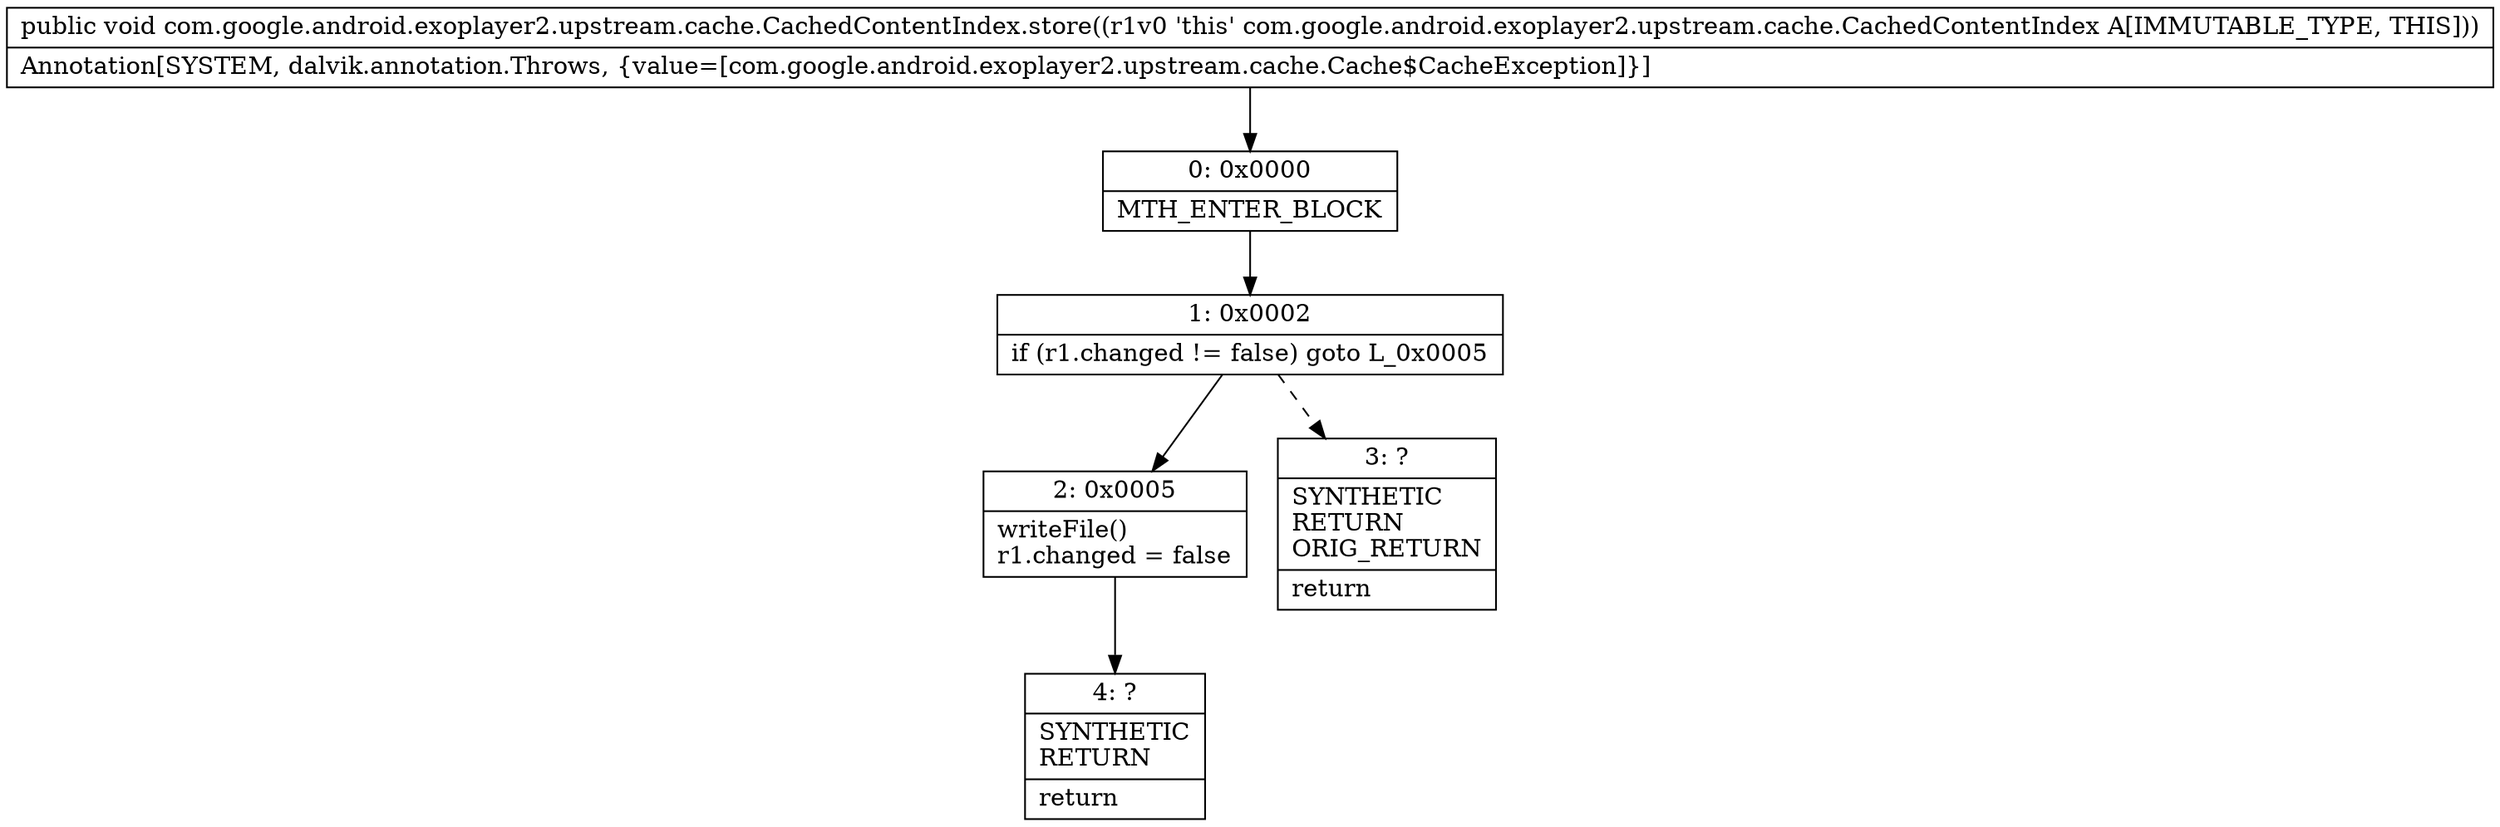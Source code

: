 digraph "CFG forcom.google.android.exoplayer2.upstream.cache.CachedContentIndex.store()V" {
Node_0 [shape=record,label="{0\:\ 0x0000|MTH_ENTER_BLOCK\l}"];
Node_1 [shape=record,label="{1\:\ 0x0002|if (r1.changed != false) goto L_0x0005\l}"];
Node_2 [shape=record,label="{2\:\ 0x0005|writeFile()\lr1.changed = false\l}"];
Node_3 [shape=record,label="{3\:\ ?|SYNTHETIC\lRETURN\lORIG_RETURN\l|return\l}"];
Node_4 [shape=record,label="{4\:\ ?|SYNTHETIC\lRETURN\l|return\l}"];
MethodNode[shape=record,label="{public void com.google.android.exoplayer2.upstream.cache.CachedContentIndex.store((r1v0 'this' com.google.android.exoplayer2.upstream.cache.CachedContentIndex A[IMMUTABLE_TYPE, THIS]))  | Annotation[SYSTEM, dalvik.annotation.Throws, \{value=[com.google.android.exoplayer2.upstream.cache.Cache$CacheException]\}]\l}"];
MethodNode -> Node_0;
Node_0 -> Node_1;
Node_1 -> Node_2;
Node_1 -> Node_3[style=dashed];
Node_2 -> Node_4;
}

